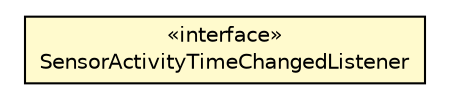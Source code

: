 #!/usr/local/bin/dot
#
# Class diagram 
# Generated by UMLGraph version R5_6-24-gf6e263 (http://www.umlgraph.org/)
#

digraph G {
	edge [fontname="Helvetica",fontsize=10,labelfontname="Helvetica",labelfontsize=10];
	node [fontname="Helvetica",fontsize=10,shape=plaintext];
	nodesep=0.25;
	ranksep=0.5;
	// org.universAAL.ucc.subscriber.SensorActivityTimeChangedListener
	c7382317 [label=<<table title="org.universAAL.ucc.subscriber.SensorActivityTimeChangedListener" border="0" cellborder="1" cellspacing="0" cellpadding="2" port="p" bgcolor="lemonChiffon" href="./SensorActivityTimeChangedListener.html">
		<tr><td><table border="0" cellspacing="0" cellpadding="1">
<tr><td align="center" balign="center"> &#171;interface&#187; </td></tr>
<tr><td align="center" balign="center"> SensorActivityTimeChangedListener </td></tr>
		</table></td></tr>
		</table>>, URL="./SensorActivityTimeChangedListener.html", fontname="Helvetica", fontcolor="black", fontsize=10.0];
}

